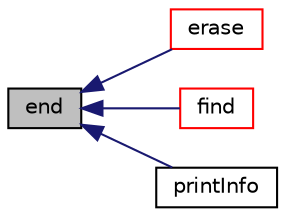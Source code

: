 digraph "end"
{
  bgcolor="transparent";
  edge [fontname="Helvetica",fontsize="10",labelfontname="Helvetica",labelfontsize="10"];
  node [fontname="Helvetica",fontsize="10",shape=record];
  rankdir="LR";
  Node1 [label="end",height=0.2,width=0.4,color="black", fillcolor="grey75", style="filled", fontcolor="black"];
  Node1 -> Node2 [dir="back",color="midnightblue",fontsize="10",style="solid",fontname="Helvetica"];
  Node2 [label="erase",height=0.2,width=0.4,color="red",URL="$a02522.html#a66e436ff66ccd6b02f8523842220fe6e",tooltip="Erase an hashed entry specified by given iterator. "];
  Node1 -> Node3 [dir="back",color="midnightblue",fontsize="10",style="solid",fontname="Helvetica"];
  Node3 [label="find",height=0.2,width=0.4,color="red",URL="$a02522.html#a35816d9a16c36521d2fbe68f3a5666e0",tooltip="Find and return an iterator set at the hashed entry. "];
  Node1 -> Node4 [dir="back",color="midnightblue",fontsize="10",style="solid",fontname="Helvetica"];
  Node4 [label="printInfo",height=0.2,width=0.4,color="black",URL="$a02522.html#aa83f51c128dc4622568ef2cf81ded527",tooltip="Print information. "];
}
